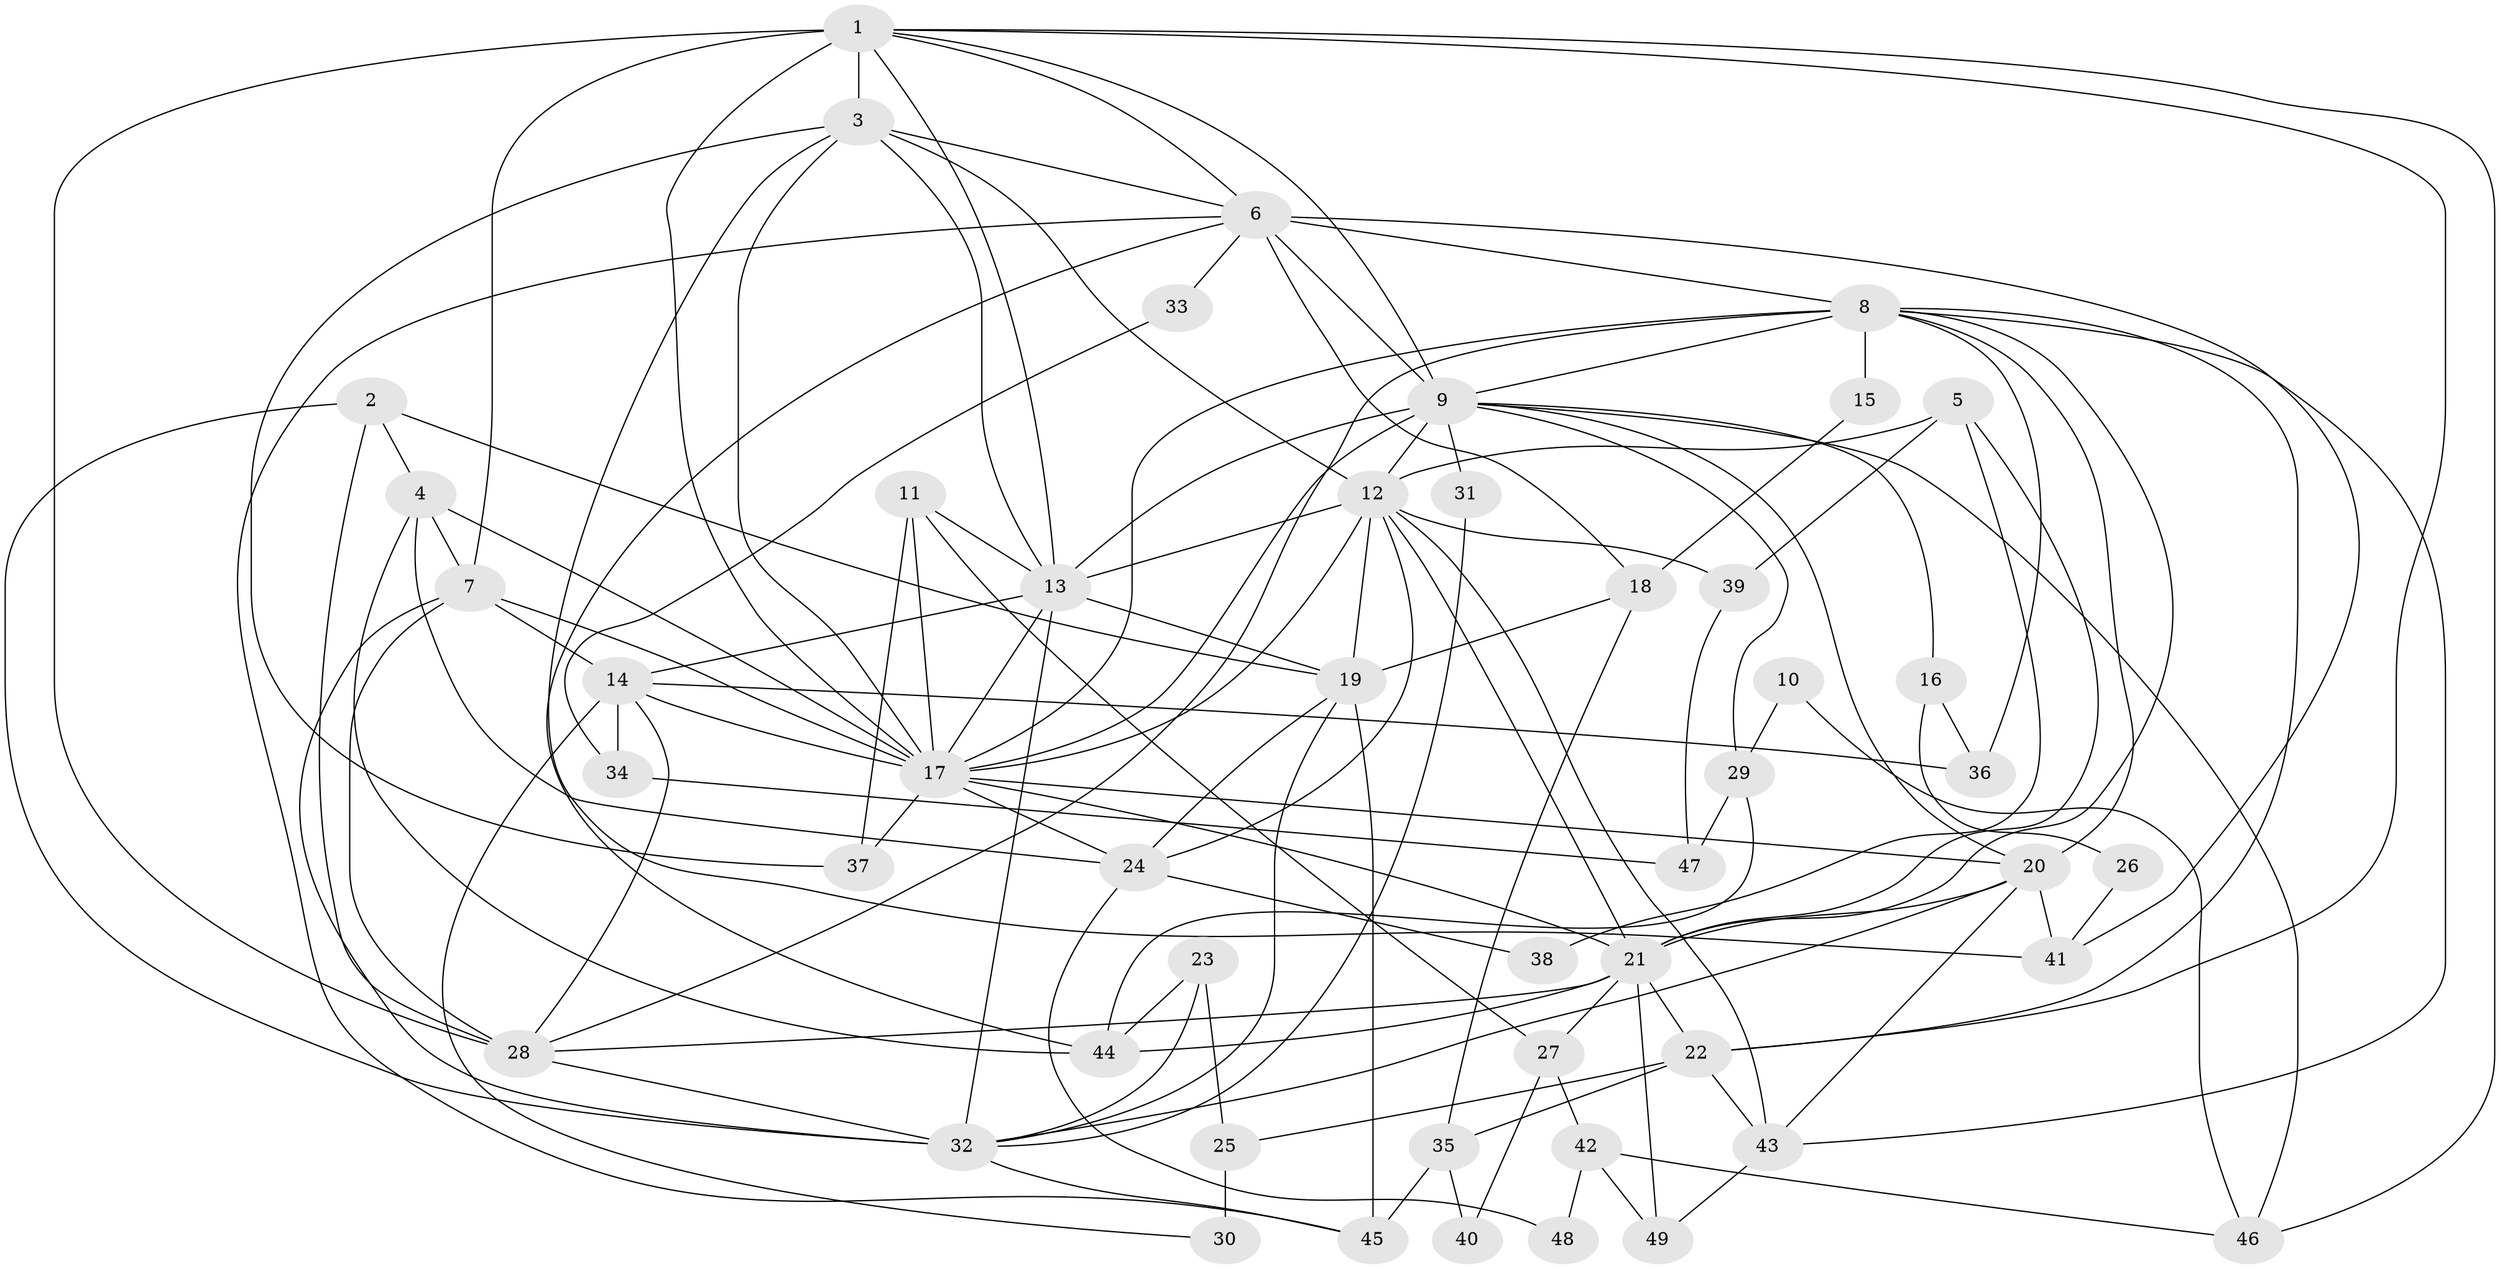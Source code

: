// original degree distribution, {4: 0.3979591836734694, 6: 0.07142857142857142, 2: 0.1326530612244898, 5: 0.17346938775510204, 10: 0.01020408163265306, 3: 0.19387755102040816, 7: 0.01020408163265306, 9: 0.01020408163265306}
// Generated by graph-tools (version 1.1) at 2025/36/03/09/25 02:36:05]
// undirected, 49 vertices, 124 edges
graph export_dot {
graph [start="1"]
  node [color=gray90,style=filled];
  1;
  2;
  3;
  4;
  5;
  6;
  7;
  8;
  9;
  10;
  11;
  12;
  13;
  14;
  15;
  16;
  17;
  18;
  19;
  20;
  21;
  22;
  23;
  24;
  25;
  26;
  27;
  28;
  29;
  30;
  31;
  32;
  33;
  34;
  35;
  36;
  37;
  38;
  39;
  40;
  41;
  42;
  43;
  44;
  45;
  46;
  47;
  48;
  49;
  1 -- 3 [weight=1.0];
  1 -- 6 [weight=1.0];
  1 -- 7 [weight=2.0];
  1 -- 9 [weight=2.0];
  1 -- 13 [weight=1.0];
  1 -- 17 [weight=2.0];
  1 -- 22 [weight=1.0];
  1 -- 28 [weight=2.0];
  1 -- 46 [weight=1.0];
  2 -- 4 [weight=1.0];
  2 -- 19 [weight=1.0];
  2 -- 28 [weight=2.0];
  2 -- 32 [weight=1.0];
  3 -- 6 [weight=1.0];
  3 -- 12 [weight=1.0];
  3 -- 13 [weight=2.0];
  3 -- 17 [weight=1.0];
  3 -- 37 [weight=2.0];
  3 -- 41 [weight=1.0];
  4 -- 7 [weight=1.0];
  4 -- 17 [weight=1.0];
  4 -- 24 [weight=1.0];
  4 -- 44 [weight=1.0];
  5 -- 12 [weight=1.0];
  5 -- 21 [weight=1.0];
  5 -- 38 [weight=1.0];
  5 -- 39 [weight=1.0];
  6 -- 8 [weight=1.0];
  6 -- 9 [weight=2.0];
  6 -- 18 [weight=1.0];
  6 -- 33 [weight=1.0];
  6 -- 41 [weight=1.0];
  6 -- 44 [weight=1.0];
  6 -- 45 [weight=1.0];
  7 -- 14 [weight=1.0];
  7 -- 17 [weight=2.0];
  7 -- 28 [weight=1.0];
  7 -- 32 [weight=1.0];
  8 -- 9 [weight=1.0];
  8 -- 15 [weight=3.0];
  8 -- 17 [weight=1.0];
  8 -- 20 [weight=1.0];
  8 -- 21 [weight=2.0];
  8 -- 22 [weight=1.0];
  8 -- 28 [weight=1.0];
  8 -- 36 [weight=1.0];
  8 -- 43 [weight=1.0];
  9 -- 12 [weight=1.0];
  9 -- 13 [weight=1.0];
  9 -- 16 [weight=1.0];
  9 -- 17 [weight=1.0];
  9 -- 20 [weight=1.0];
  9 -- 29 [weight=2.0];
  9 -- 31 [weight=1.0];
  9 -- 46 [weight=1.0];
  10 -- 29 [weight=1.0];
  10 -- 46 [weight=1.0];
  11 -- 13 [weight=1.0];
  11 -- 17 [weight=1.0];
  11 -- 27 [weight=1.0];
  11 -- 37 [weight=1.0];
  12 -- 13 [weight=1.0];
  12 -- 17 [weight=1.0];
  12 -- 19 [weight=1.0];
  12 -- 21 [weight=1.0];
  12 -- 24 [weight=1.0];
  12 -- 39 [weight=1.0];
  12 -- 43 [weight=1.0];
  13 -- 14 [weight=1.0];
  13 -- 17 [weight=1.0];
  13 -- 19 [weight=1.0];
  13 -- 32 [weight=1.0];
  14 -- 17 [weight=1.0];
  14 -- 28 [weight=2.0];
  14 -- 30 [weight=1.0];
  14 -- 34 [weight=1.0];
  14 -- 36 [weight=1.0];
  15 -- 18 [weight=1.0];
  16 -- 26 [weight=1.0];
  16 -- 36 [weight=1.0];
  17 -- 20 [weight=1.0];
  17 -- 21 [weight=2.0];
  17 -- 24 [weight=1.0];
  17 -- 37 [weight=1.0];
  18 -- 19 [weight=1.0];
  18 -- 35 [weight=1.0];
  19 -- 24 [weight=1.0];
  19 -- 32 [weight=1.0];
  19 -- 45 [weight=2.0];
  20 -- 21 [weight=1.0];
  20 -- 32 [weight=1.0];
  20 -- 41 [weight=1.0];
  20 -- 43 [weight=1.0];
  21 -- 22 [weight=1.0];
  21 -- 27 [weight=1.0];
  21 -- 28 [weight=1.0];
  21 -- 44 [weight=1.0];
  21 -- 49 [weight=1.0];
  22 -- 25 [weight=2.0];
  22 -- 35 [weight=1.0];
  22 -- 43 [weight=1.0];
  23 -- 25 [weight=2.0];
  23 -- 32 [weight=1.0];
  23 -- 44 [weight=1.0];
  24 -- 38 [weight=1.0];
  24 -- 48 [weight=1.0];
  25 -- 30 [weight=2.0];
  26 -- 41 [weight=1.0];
  27 -- 40 [weight=1.0];
  27 -- 42 [weight=1.0];
  28 -- 32 [weight=1.0];
  29 -- 44 [weight=1.0];
  29 -- 47 [weight=1.0];
  31 -- 32 [weight=1.0];
  32 -- 45 [weight=1.0];
  33 -- 34 [weight=1.0];
  34 -- 47 [weight=1.0];
  35 -- 40 [weight=1.0];
  35 -- 45 [weight=1.0];
  39 -- 47 [weight=1.0];
  42 -- 46 [weight=1.0];
  42 -- 48 [weight=1.0];
  42 -- 49 [weight=1.0];
  43 -- 49 [weight=1.0];
}
